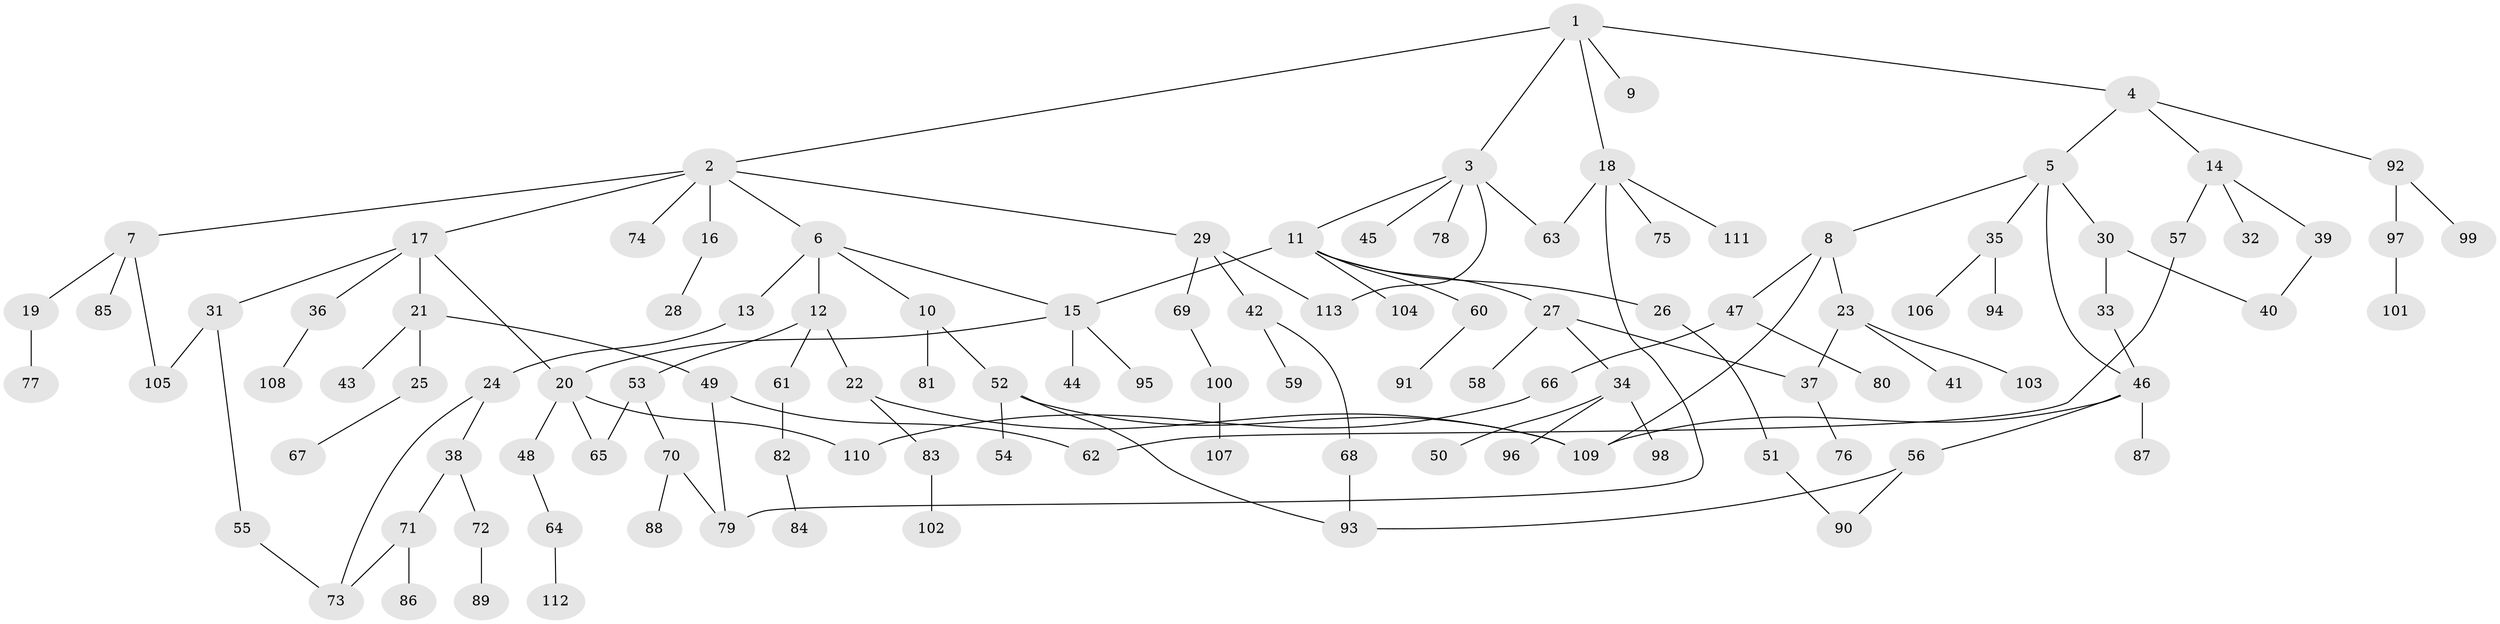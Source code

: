 // Generated by graph-tools (version 1.1) at 2025/41/03/09/25 04:41:11]
// undirected, 113 vertices, 133 edges
graph export_dot {
graph [start="1"]
  node [color=gray90,style=filled];
  1;
  2;
  3;
  4;
  5;
  6;
  7;
  8;
  9;
  10;
  11;
  12;
  13;
  14;
  15;
  16;
  17;
  18;
  19;
  20;
  21;
  22;
  23;
  24;
  25;
  26;
  27;
  28;
  29;
  30;
  31;
  32;
  33;
  34;
  35;
  36;
  37;
  38;
  39;
  40;
  41;
  42;
  43;
  44;
  45;
  46;
  47;
  48;
  49;
  50;
  51;
  52;
  53;
  54;
  55;
  56;
  57;
  58;
  59;
  60;
  61;
  62;
  63;
  64;
  65;
  66;
  67;
  68;
  69;
  70;
  71;
  72;
  73;
  74;
  75;
  76;
  77;
  78;
  79;
  80;
  81;
  82;
  83;
  84;
  85;
  86;
  87;
  88;
  89;
  90;
  91;
  92;
  93;
  94;
  95;
  96;
  97;
  98;
  99;
  100;
  101;
  102;
  103;
  104;
  105;
  106;
  107;
  108;
  109;
  110;
  111;
  112;
  113;
  1 -- 2;
  1 -- 3;
  1 -- 4;
  1 -- 9;
  1 -- 18;
  2 -- 6;
  2 -- 7;
  2 -- 16;
  2 -- 17;
  2 -- 29;
  2 -- 74;
  3 -- 11;
  3 -- 45;
  3 -- 63;
  3 -- 78;
  3 -- 113;
  4 -- 5;
  4 -- 14;
  4 -- 92;
  5 -- 8;
  5 -- 30;
  5 -- 35;
  5 -- 46;
  6 -- 10;
  6 -- 12;
  6 -- 13;
  6 -- 15;
  7 -- 19;
  7 -- 85;
  7 -- 105;
  8 -- 23;
  8 -- 47;
  8 -- 109;
  10 -- 52;
  10 -- 81;
  11 -- 15;
  11 -- 26;
  11 -- 27;
  11 -- 60;
  11 -- 104;
  12 -- 22;
  12 -- 53;
  12 -- 61;
  13 -- 24;
  14 -- 32;
  14 -- 39;
  14 -- 57;
  15 -- 20;
  15 -- 44;
  15 -- 95;
  16 -- 28;
  17 -- 21;
  17 -- 31;
  17 -- 36;
  17 -- 20;
  18 -- 75;
  18 -- 111;
  18 -- 79;
  18 -- 63;
  19 -- 77;
  20 -- 48;
  20 -- 65;
  20 -- 110;
  21 -- 25;
  21 -- 43;
  21 -- 49;
  22 -- 83;
  22 -- 109;
  23 -- 41;
  23 -- 103;
  23 -- 37;
  24 -- 38;
  24 -- 73;
  25 -- 67;
  26 -- 51;
  27 -- 34;
  27 -- 37;
  27 -- 58;
  29 -- 42;
  29 -- 69;
  29 -- 113;
  30 -- 33;
  30 -- 40;
  31 -- 55;
  31 -- 105;
  33 -- 46;
  34 -- 50;
  34 -- 96;
  34 -- 98;
  35 -- 94;
  35 -- 106;
  36 -- 108;
  37 -- 76;
  38 -- 71;
  38 -- 72;
  39 -- 40;
  42 -- 59;
  42 -- 68;
  46 -- 56;
  46 -- 87;
  46 -- 109;
  47 -- 66;
  47 -- 80;
  48 -- 64;
  49 -- 79;
  49 -- 62;
  51 -- 90;
  52 -- 54;
  52 -- 93;
  52 -- 109;
  53 -- 70;
  53 -- 65;
  55 -- 73;
  56 -- 90;
  56 -- 93;
  57 -- 62;
  60 -- 91;
  61 -- 82;
  64 -- 112;
  66 -- 110;
  68 -- 93;
  69 -- 100;
  70 -- 88;
  70 -- 79;
  71 -- 86;
  71 -- 73;
  72 -- 89;
  82 -- 84;
  83 -- 102;
  92 -- 97;
  92 -- 99;
  97 -- 101;
  100 -- 107;
}
